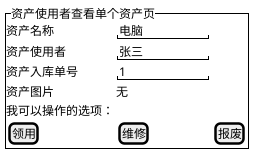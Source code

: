 @startuml
salt
{^"资产使用者查看单个资产页"

  资产名称     | " 电脑        "
  资产使用者   | " 张三        "
  资产入库单号 |  " 1         "
  资产图片     | 无


  我可以操作的选项：
  {[领用]} {[维修]}{[报废]}

} 
@enduml